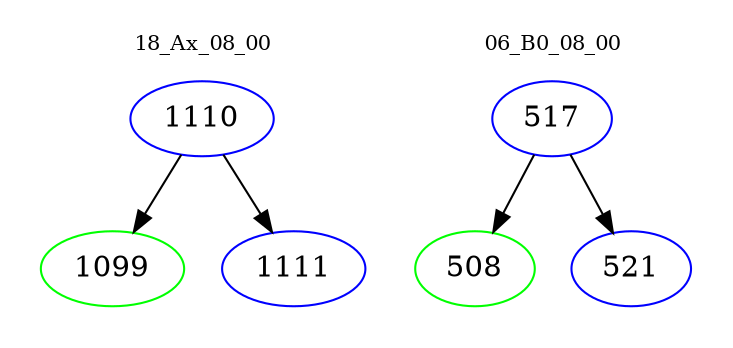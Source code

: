 digraph{
subgraph cluster_0 {
color = white
label = "18_Ax_08_00";
fontsize=10;
T0_1110 [label="1110", color="blue"]
T0_1110 -> T0_1099 [color="black"]
T0_1099 [label="1099", color="green"]
T0_1110 -> T0_1111 [color="black"]
T0_1111 [label="1111", color="blue"]
}
subgraph cluster_1 {
color = white
label = "06_B0_08_00";
fontsize=10;
T1_517 [label="517", color="blue"]
T1_517 -> T1_508 [color="black"]
T1_508 [label="508", color="green"]
T1_517 -> T1_521 [color="black"]
T1_521 [label="521", color="blue"]
}
}
